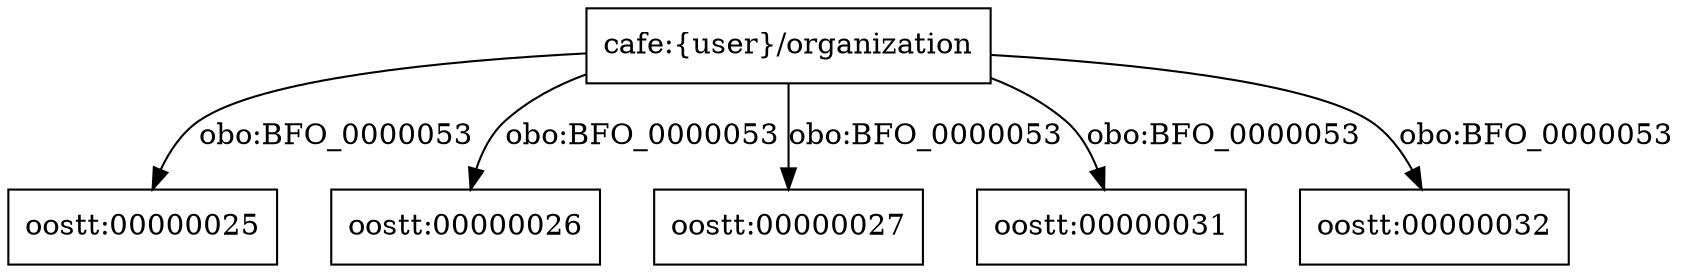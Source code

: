 digraph g { node [shape=rectangle];
"cafe:{user}/organization" -> "oostt:00000025" [label="obo:BFO_0000053"]
"cafe:{user}/organization" -> "oostt:00000026" [label="obo:BFO_0000053"]
"cafe:{user}/organization" -> "oostt:00000027" [label="obo:BFO_0000053"]
"cafe:{user}/organization" -> "oostt:00000031" [label="obo:BFO_0000053"]
"cafe:{user}/organization" -> "oostt:00000032" [label="obo:BFO_0000053"]
}